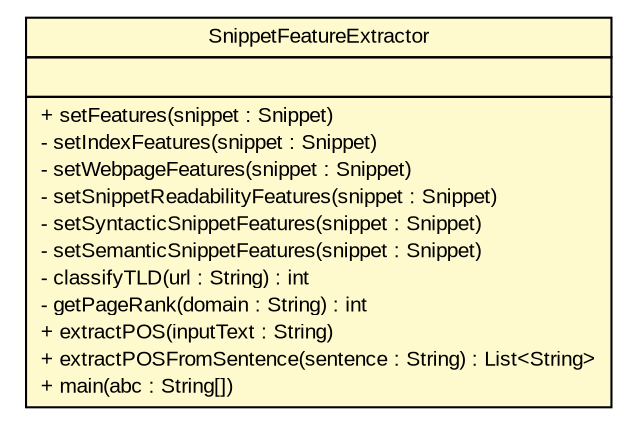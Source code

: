 #!/usr/local/bin/dot
#
# Class diagram 
# Generated by UMLGraph version 5.2 (http://www.umlgraph.org/)
#

digraph G {
	edge [fontname="arial",fontsize=10,labelfontname="arial",labelfontsize=10];
	node [fontname="arial",fontsize=10,shape=plaintext];
	nodesep=0.25;
	ranksep=0.5;
	// tud.iir.extraction.snippet.SnippetFeatureExtractor
	c31891 [label=<<table title="tud.iir.extraction.snippet.SnippetFeatureExtractor" border="0" cellborder="1" cellspacing="0" cellpadding="2" port="p" bgcolor="lemonChiffon" href="./SnippetFeatureExtractor.html">
		<tr><td><table border="0" cellspacing="0" cellpadding="1">
<tr><td align="center" balign="center"> SnippetFeatureExtractor </td></tr>
		</table></td></tr>
		<tr><td><table border="0" cellspacing="0" cellpadding="1">
<tr><td align="left" balign="left">  </td></tr>
		</table></td></tr>
		<tr><td><table border="0" cellspacing="0" cellpadding="1">
<tr><td align="left" balign="left"> + setFeatures(snippet : Snippet) </td></tr>
<tr><td align="left" balign="left"> - setIndexFeatures(snippet : Snippet) </td></tr>
<tr><td align="left" balign="left"> - setWebpageFeatures(snippet : Snippet) </td></tr>
<tr><td align="left" balign="left"> - setSnippetReadabilityFeatures(snippet : Snippet) </td></tr>
<tr><td align="left" balign="left"> - setSyntacticSnippetFeatures(snippet : Snippet) </td></tr>
<tr><td align="left" balign="left"> - setSemanticSnippetFeatures(snippet : Snippet) </td></tr>
<tr><td align="left" balign="left"> - classifyTLD(url : String) : int </td></tr>
<tr><td align="left" balign="left"> - getPageRank(domain : String) : int </td></tr>
<tr><td align="left" balign="left"> + extractPOS(inputText : String) </td></tr>
<tr><td align="left" balign="left"> + extractPOSFromSentence(sentence : String) : List&lt;String&gt; </td></tr>
<tr><td align="left" balign="left"> + main(abc : String[]) </td></tr>
		</table></td></tr>
		</table>>, fontname="arial", fontcolor="black", fontsize=10.0];
}

